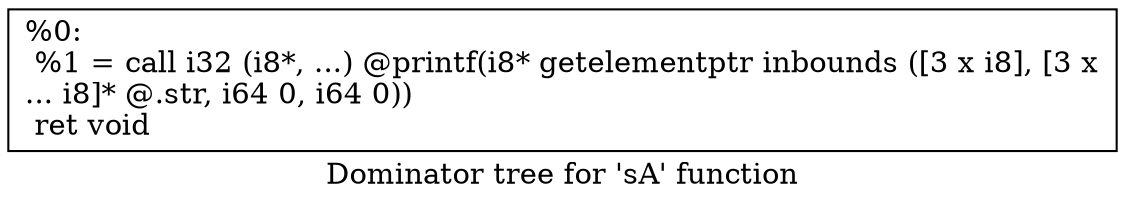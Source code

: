 digraph "Dominator tree for 'sA' function" {
	label="Dominator tree for 'sA' function";

	Node0x55650d6fea70 [shape=record,label="{%0:\l  %1 = call i32 (i8*, ...) @printf(i8* getelementptr inbounds ([3 x i8], [3 x\l... i8]* @.str, i64 0, i64 0))\l  ret void\l}"];
}
